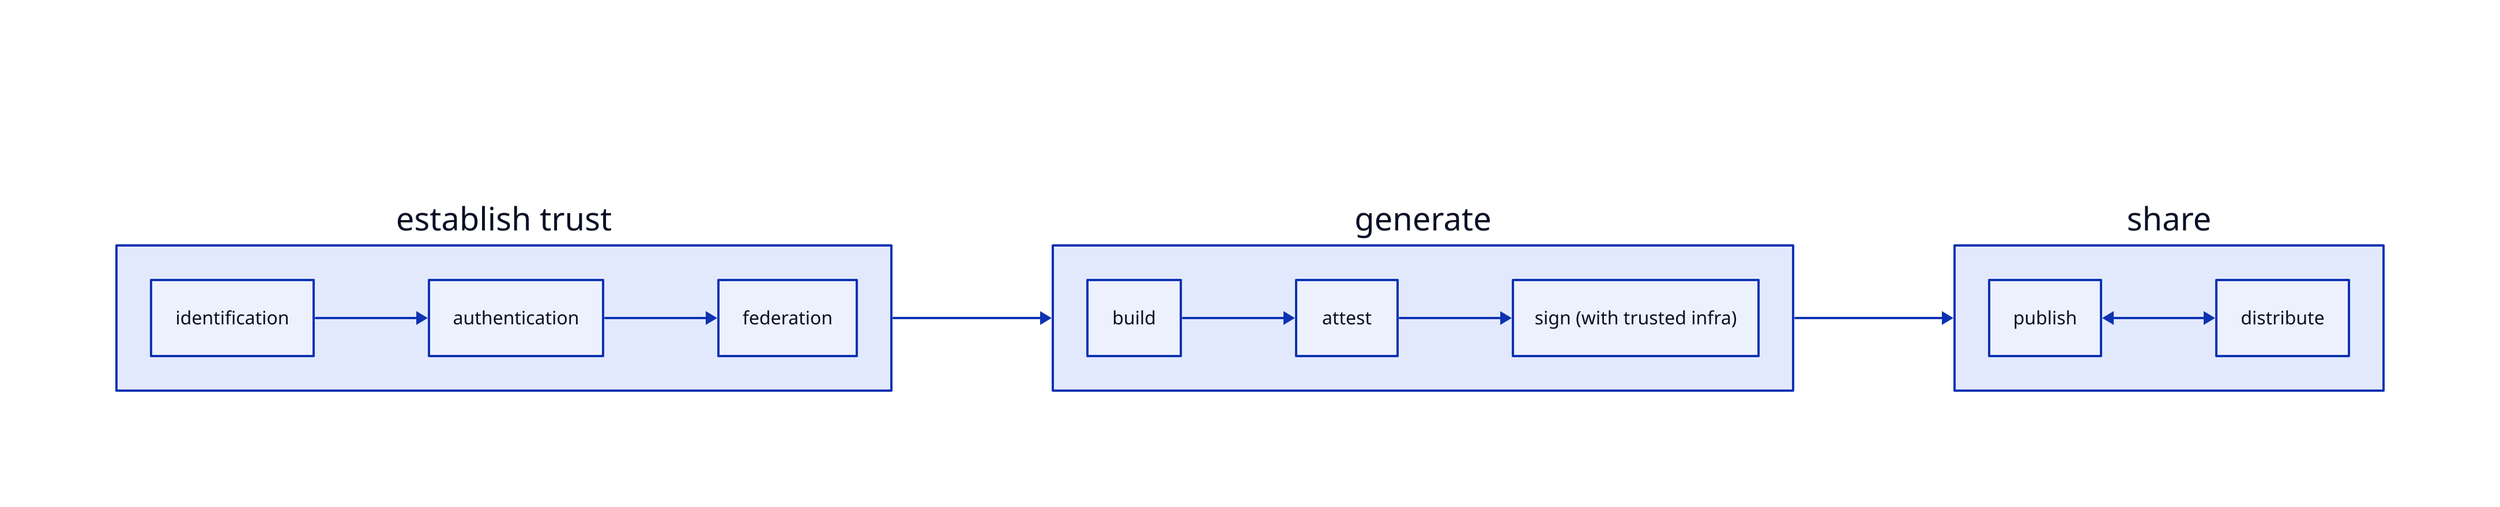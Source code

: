 title: |md
  # S3C Lifecycle
| {near: top-center}

direction: right
establish trust: {
  identification -> authentication -> federation
}
generate: {
  build -> attest -> sign (with trusted infra)
}
share: {
  publish <-> distribute
}
establish trust -> generate -> share